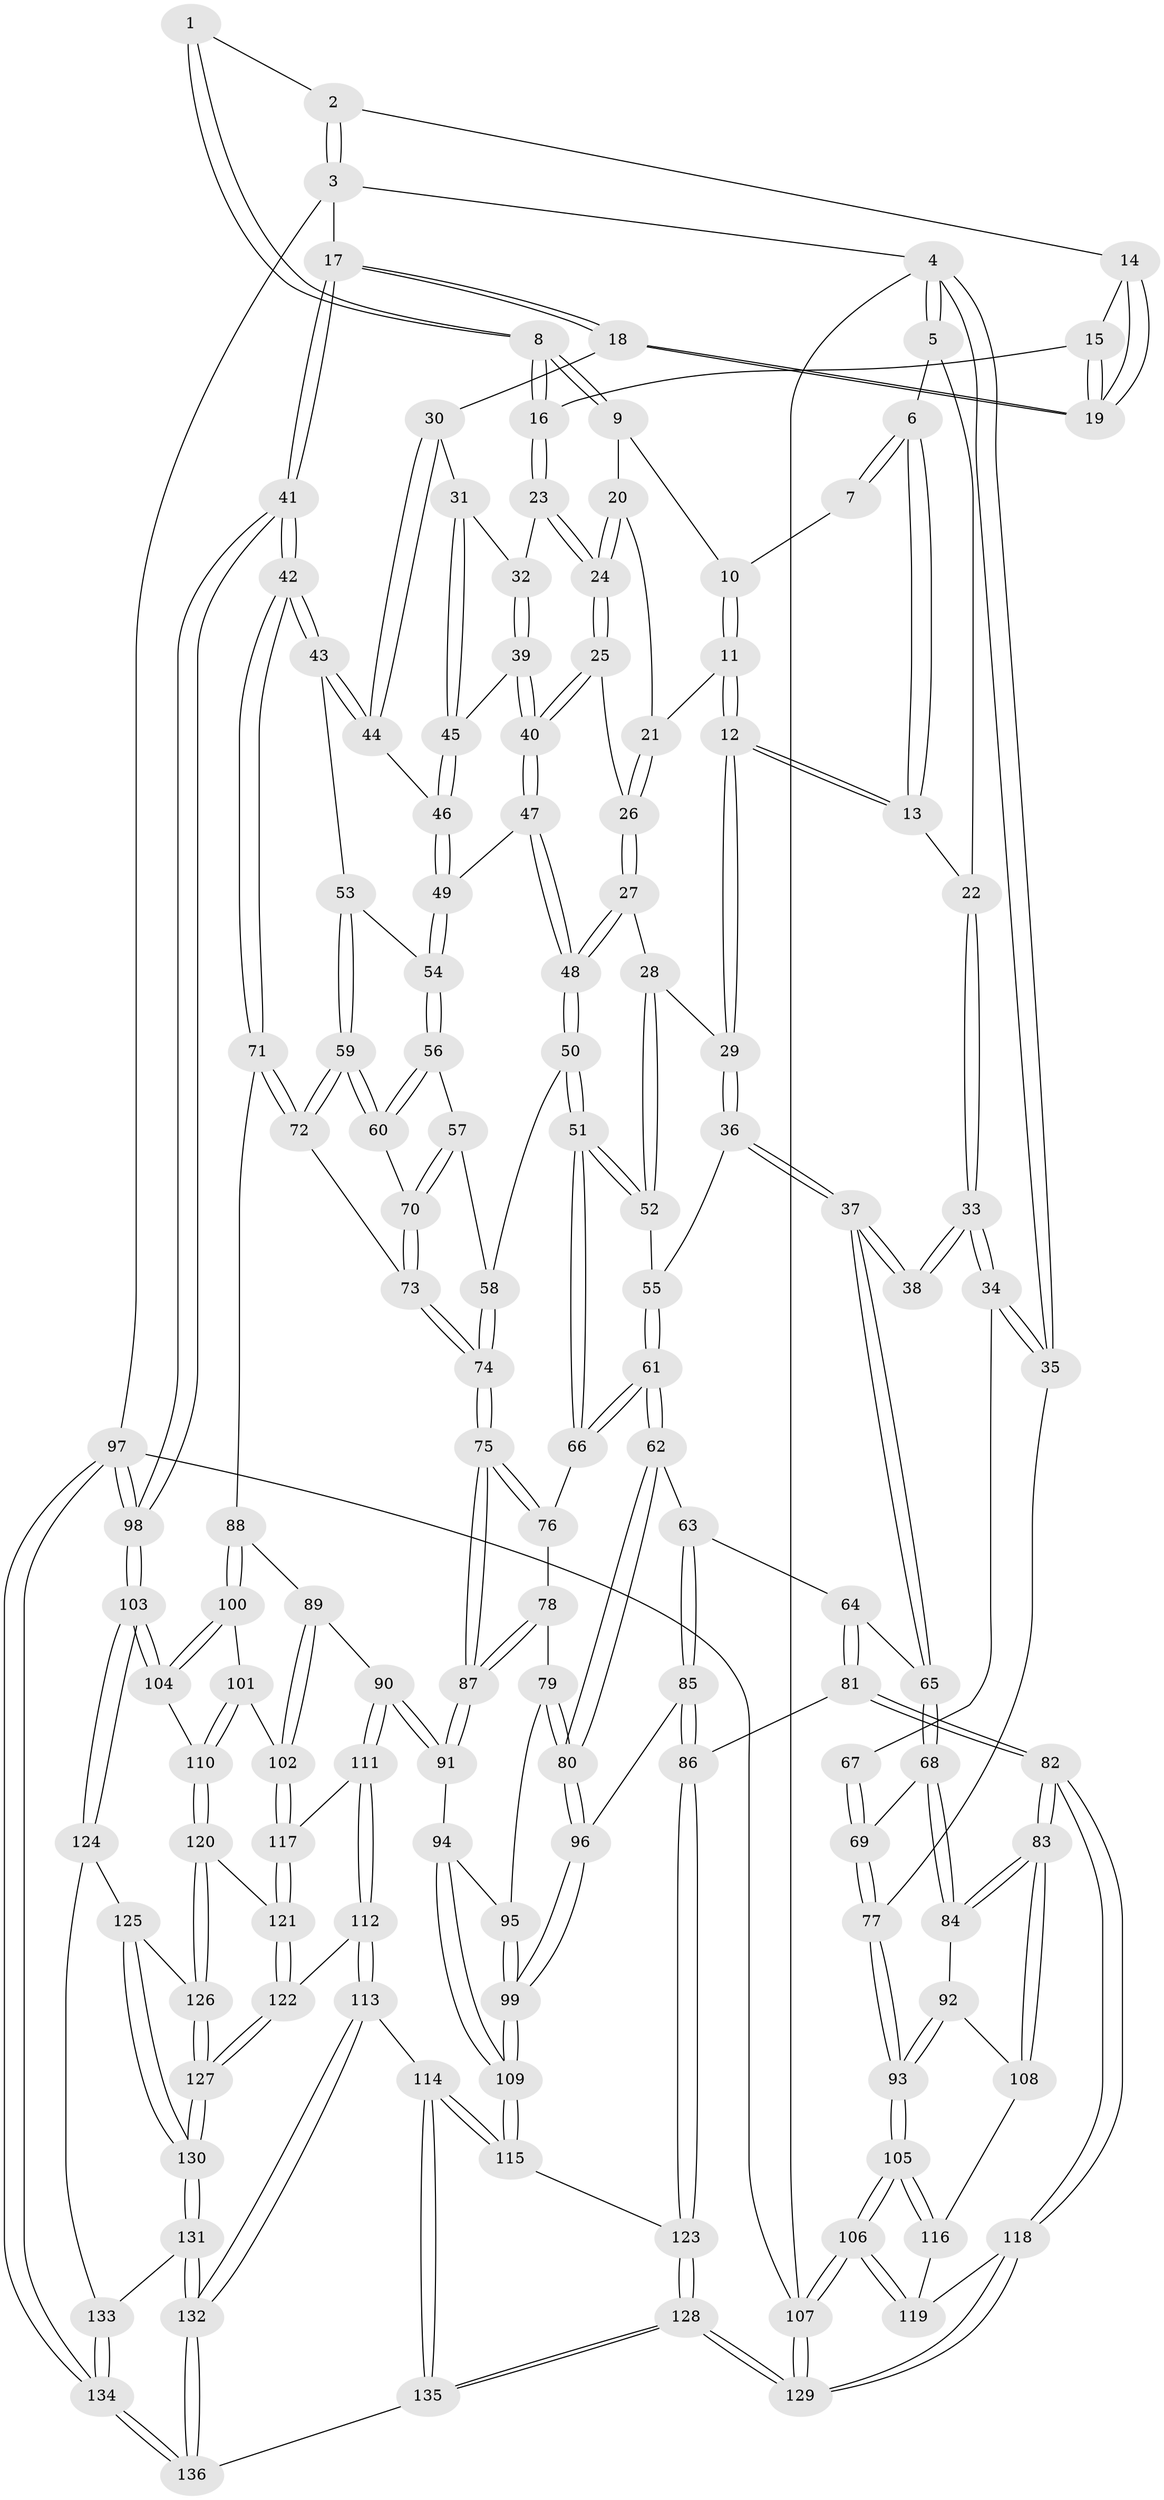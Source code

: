 // coarse degree distribution, {4: 0.225, 3: 0.25, 2: 0.125, 6: 0.2, 5: 0.125, 1: 0.05, 11: 0.025}
// Generated by graph-tools (version 1.1) at 2025/06/03/04/25 22:06:33]
// undirected, 136 vertices, 337 edges
graph export_dot {
graph [start="1"]
  node [color=gray90,style=filled];
  1 [pos="+0.880691147394494+0"];
  2 [pos="+1+0"];
  3 [pos="+1+0"];
  4 [pos="+0+0"];
  5 [pos="+0.055944967946709015+0"];
  6 [pos="+0.0825507542179878+0"];
  7 [pos="+0.5666206423837791+0"];
  8 [pos="+0.7764503768584105+0.09571073110599101"];
  9 [pos="+0.6913124145915722+0.06963270036209489"];
  10 [pos="+0.5667474911922719+0"];
  11 [pos="+0.504505177297747+0.10576695526337807"];
  12 [pos="+0.3595418507391419+0.22415513461045228"];
  13 [pos="+0.2873333023363071+0.1208784085444908"];
  14 [pos="+0.9236299571908362+0.05828602684091892"];
  15 [pos="+0.8486128807602948+0.13006140769644664"];
  16 [pos="+0.8048944528272014+0.1482419943944518"];
  17 [pos="+1+0.21929005496948561"];
  18 [pos="+1+0.18791138282632516"];
  19 [pos="+1+0.17913199200038418"];
  20 [pos="+0.6328591515960922+0.12592678348534234"];
  21 [pos="+0.5524259969922429+0.12327915200639637"];
  22 [pos="+0.08020537879812785+0.18932400908315447"];
  23 [pos="+0.7998994319092938+0.17427480594437977"];
  24 [pos="+0.689800513955316+0.21561132515006054"];
  25 [pos="+0.6667373771145877+0.24875074814521828"];
  26 [pos="+0.6335120436388958+0.2717006158222875"];
  27 [pos="+0.6223995339329947+0.28673750865743464"];
  28 [pos="+0.48507814035959634+0.27128200093852595"];
  29 [pos="+0.35936652695383947+0.2331032523995479"];
  30 [pos="+0.9561695613322689+0.22127754191528218"];
  31 [pos="+0.8605204910575984+0.23324738182665908"];
  32 [pos="+0.8041101322735952+0.18212166890611708"];
  33 [pos="+0.05445906548865412+0.2376342249530324"];
  34 [pos="+0+0.3081480674227918"];
  35 [pos="+0+0.3120931922000737"];
  36 [pos="+0.3353892648518478+0.28798398420783544"];
  37 [pos="+0.27316181421297936+0.3303538654423554"];
  38 [pos="+0.2544094994659177+0.33309280102616756"];
  39 [pos="+0.7692629314301633+0.3144142300412908"];
  40 [pos="+0.7649039633057927+0.3237762179677651"];
  41 [pos="+1+0.45071030612770685"];
  42 [pos="+1+0.45262924021455175"];
  43 [pos="+1+0.38962645587131445"];
  44 [pos="+0.9308515322629487+0.33984130581891414"];
  45 [pos="+0.8687415311541201+0.2812344740477012"];
  46 [pos="+0.8839990664514455+0.3260026868302278"];
  47 [pos="+0.767828982976898+0.36001371695731615"];
  48 [pos="+0.6440587960792429+0.39510872023045185"];
  49 [pos="+0.8085667759152981+0.3863054730977784"];
  50 [pos="+0.6361539678072795+0.41331821223201526"];
  51 [pos="+0.6102298124007627+0.44221084938074845"];
  52 [pos="+0.5768436505770025+0.4198502288806609"];
  53 [pos="+0.8855132178060798+0.4352075778646232"];
  54 [pos="+0.8150144668865489+0.4136987513146183"];
  55 [pos="+0.3778190370375247+0.34857219713424203"];
  56 [pos="+0.8075282939404572+0.43532536932836813"];
  57 [pos="+0.8034308005964426+0.43950864192974914"];
  58 [pos="+0.7485055017468372+0.46952827968140054"];
  59 [pos="+0.8977296648239693+0.528932594425868"];
  60 [pos="+0.8540615721701621+0.5083240845815412"];
  61 [pos="+0.454085865803886+0.533194527274634"];
  62 [pos="+0.44984017867160525+0.5453093982532635"];
  63 [pos="+0.3359927386063631+0.5403634480537943"];
  64 [pos="+0.2741583504081383+0.5326240063332297"];
  65 [pos="+0.2677519130166713+0.5215150959605117"];
  66 [pos="+0.60364830372687+0.4645622319722437"];
  67 [pos="+0.17382420410174743+0.38732878463786324"];
  68 [pos="+0.11203712359256632+0.5393071485136679"];
  69 [pos="+0.0865916219840481+0.5051871177351432"];
  70 [pos="+0.7942345272395649+0.5333420980994151"];
  71 [pos="+0.9416955343224509+0.5675002859423729"];
  72 [pos="+0.9164553499986936+0.5495956431782395"];
  73 [pos="+0.7693019252138037+0.5649622896920496"];
  74 [pos="+0.7298665080727955+0.5935177135494316"];
  75 [pos="+0.7274180688790088+0.5969723488235269"];
  76 [pos="+0.6121685916051823+0.48012840204615137"];
  77 [pos="+0+0.46191422014547995"];
  78 [pos="+0.5869758123755582+0.5976076004384437"];
  79 [pos="+0.5797966192255833+0.6045831107826081"];
  80 [pos="+0.45341006702280223+0.57949700247607"];
  81 [pos="+0.24697804086171352+0.7309491382735401"];
  82 [pos="+0.22224744686802153+0.7349300767730915"];
  83 [pos="+0.1397567123099035+0.6623680208359244"];
  84 [pos="+0.12549523989826375+0.6194921132186885"];
  85 [pos="+0.33927348360540877+0.7074797053965752"];
  86 [pos="+0.24798681384719154+0.7312122202681479"];
  87 [pos="+0.7275139460918276+0.6056075318298572"];
  88 [pos="+0.9396320917742089+0.5712919794357437"];
  89 [pos="+0.8336560052444458+0.6207649942647292"];
  90 [pos="+0.7368837589740344+0.626704595767298"];
  91 [pos="+0.7303819493420949+0.6201411761272098"];
  92 [pos="+0+0.6089777610719511"];
  93 [pos="+0+0.5573676677632804"];
  94 [pos="+0.6776555196797297+0.6548868955321943"];
  95 [pos="+0.5871801919891182+0.6391295741864108"];
  96 [pos="+0.4318633419395042+0.6868757876650319"];
  97 [pos="+1+1"];
  98 [pos="+1+0.7833059830820766"];
  99 [pos="+0.5132193370280761+0.7607088567169986"];
  100 [pos="+0.934100084133939+0.6205692294650678"];
  101 [pos="+0.8973795443049184+0.6834677327721689"];
  102 [pos="+0.8773961667004913+0.6931755186334224"];
  103 [pos="+1+0.7842551345413722"];
  104 [pos="+1+0.7549872874449493"];
  105 [pos="+0+0.9545080877980402"];
  106 [pos="+0+0.9911733598868834"];
  107 [pos="+0+1"];
  108 [pos="+0.05746980909045204+0.6797395676744151"];
  109 [pos="+0.5536469259343465+0.8214497651261399"];
  110 [pos="+0.9816236753859904+0.7616967595758978"];
  111 [pos="+0.7693768839349775+0.7100179598108884"];
  112 [pos="+0.7339491309264556+0.8092001011862485"];
  113 [pos="+0.6199818046362192+0.8734890697597935"];
  114 [pos="+0.6046732674264229+0.8768675112454354"];
  115 [pos="+0.558229984342479+0.8369776874190327"];
  116 [pos="+0.04359916175978007+0.6952336667017723"];
  117 [pos="+0.8499127416413115+0.7220732091562567"];
  118 [pos="+0.20804298990457204+0.7522395173196508"];
  119 [pos="+0.05439720960202401+0.7900773110586319"];
  120 [pos="+0.9374960234064124+0.787151338934715"];
  121 [pos="+0.8726493616778694+0.7627701593176186"];
  122 [pos="+0.8169750244614314+0.8394402666224732"];
  123 [pos="+0.3651964040119501+0.9249583518729575"];
  124 [pos="+0.9610938472611447+0.891092786254212"];
  125 [pos="+0.9548658705955709+0.883282466985224"];
  126 [pos="+0.9273791396412243+0.8198262192050264"];
  127 [pos="+0.8446689792396308+0.8716566662774871"];
  128 [pos="+0.20638035740114666+1"];
  129 [pos="+0+1"];
  130 [pos="+0.8457523824055995+0.8773682674611266"];
  131 [pos="+0.8466324378146859+0.9660336202997647"];
  132 [pos="+0.84250166407871+0.9736477536674266"];
  133 [pos="+0.9471655675670436+0.9298540932607132"];
  134 [pos="+1+1"];
  135 [pos="+0.6040141580480135+1"];
  136 [pos="+0.8406854101218816+1"];
  1 -- 2;
  1 -- 8;
  1 -- 8;
  2 -- 3;
  2 -- 3;
  2 -- 14;
  3 -- 4;
  3 -- 17;
  3 -- 97;
  4 -- 5;
  4 -- 5;
  4 -- 35;
  4 -- 35;
  4 -- 107;
  5 -- 6;
  5 -- 22;
  6 -- 7;
  6 -- 7;
  6 -- 13;
  6 -- 13;
  7 -- 10;
  8 -- 9;
  8 -- 9;
  8 -- 16;
  8 -- 16;
  9 -- 10;
  9 -- 20;
  10 -- 11;
  10 -- 11;
  11 -- 12;
  11 -- 12;
  11 -- 21;
  12 -- 13;
  12 -- 13;
  12 -- 29;
  12 -- 29;
  13 -- 22;
  14 -- 15;
  14 -- 19;
  14 -- 19;
  15 -- 16;
  15 -- 19;
  15 -- 19;
  16 -- 23;
  16 -- 23;
  17 -- 18;
  17 -- 18;
  17 -- 41;
  17 -- 41;
  18 -- 19;
  18 -- 19;
  18 -- 30;
  20 -- 21;
  20 -- 24;
  20 -- 24;
  21 -- 26;
  21 -- 26;
  22 -- 33;
  22 -- 33;
  23 -- 24;
  23 -- 24;
  23 -- 32;
  24 -- 25;
  24 -- 25;
  25 -- 26;
  25 -- 40;
  25 -- 40;
  26 -- 27;
  26 -- 27;
  27 -- 28;
  27 -- 48;
  27 -- 48;
  28 -- 29;
  28 -- 52;
  28 -- 52;
  29 -- 36;
  29 -- 36;
  30 -- 31;
  30 -- 44;
  30 -- 44;
  31 -- 32;
  31 -- 45;
  31 -- 45;
  32 -- 39;
  32 -- 39;
  33 -- 34;
  33 -- 34;
  33 -- 38;
  33 -- 38;
  34 -- 35;
  34 -- 35;
  34 -- 67;
  35 -- 77;
  36 -- 37;
  36 -- 37;
  36 -- 55;
  37 -- 38;
  37 -- 38;
  37 -- 65;
  37 -- 65;
  39 -- 40;
  39 -- 40;
  39 -- 45;
  40 -- 47;
  40 -- 47;
  41 -- 42;
  41 -- 42;
  41 -- 98;
  41 -- 98;
  42 -- 43;
  42 -- 43;
  42 -- 71;
  42 -- 71;
  43 -- 44;
  43 -- 44;
  43 -- 53;
  44 -- 46;
  45 -- 46;
  45 -- 46;
  46 -- 49;
  46 -- 49;
  47 -- 48;
  47 -- 48;
  47 -- 49;
  48 -- 50;
  48 -- 50;
  49 -- 54;
  49 -- 54;
  50 -- 51;
  50 -- 51;
  50 -- 58;
  51 -- 52;
  51 -- 52;
  51 -- 66;
  51 -- 66;
  52 -- 55;
  53 -- 54;
  53 -- 59;
  53 -- 59;
  54 -- 56;
  54 -- 56;
  55 -- 61;
  55 -- 61;
  56 -- 57;
  56 -- 60;
  56 -- 60;
  57 -- 58;
  57 -- 70;
  57 -- 70;
  58 -- 74;
  58 -- 74;
  59 -- 60;
  59 -- 60;
  59 -- 72;
  59 -- 72;
  60 -- 70;
  61 -- 62;
  61 -- 62;
  61 -- 66;
  61 -- 66;
  62 -- 63;
  62 -- 80;
  62 -- 80;
  63 -- 64;
  63 -- 85;
  63 -- 85;
  64 -- 65;
  64 -- 81;
  64 -- 81;
  65 -- 68;
  65 -- 68;
  66 -- 76;
  67 -- 69;
  67 -- 69;
  68 -- 69;
  68 -- 84;
  68 -- 84;
  69 -- 77;
  69 -- 77;
  70 -- 73;
  70 -- 73;
  71 -- 72;
  71 -- 72;
  71 -- 88;
  72 -- 73;
  73 -- 74;
  73 -- 74;
  74 -- 75;
  74 -- 75;
  75 -- 76;
  75 -- 76;
  75 -- 87;
  75 -- 87;
  76 -- 78;
  77 -- 93;
  77 -- 93;
  78 -- 79;
  78 -- 87;
  78 -- 87;
  79 -- 80;
  79 -- 80;
  79 -- 95;
  80 -- 96;
  80 -- 96;
  81 -- 82;
  81 -- 82;
  81 -- 86;
  82 -- 83;
  82 -- 83;
  82 -- 118;
  82 -- 118;
  83 -- 84;
  83 -- 84;
  83 -- 108;
  83 -- 108;
  84 -- 92;
  85 -- 86;
  85 -- 86;
  85 -- 96;
  86 -- 123;
  86 -- 123;
  87 -- 91;
  87 -- 91;
  88 -- 89;
  88 -- 100;
  88 -- 100;
  89 -- 90;
  89 -- 102;
  89 -- 102;
  90 -- 91;
  90 -- 91;
  90 -- 111;
  90 -- 111;
  91 -- 94;
  92 -- 93;
  92 -- 93;
  92 -- 108;
  93 -- 105;
  93 -- 105;
  94 -- 95;
  94 -- 109;
  94 -- 109;
  95 -- 99;
  95 -- 99;
  96 -- 99;
  96 -- 99;
  97 -- 98;
  97 -- 98;
  97 -- 134;
  97 -- 134;
  97 -- 107;
  98 -- 103;
  98 -- 103;
  99 -- 109;
  99 -- 109;
  100 -- 101;
  100 -- 104;
  100 -- 104;
  101 -- 102;
  101 -- 110;
  101 -- 110;
  102 -- 117;
  102 -- 117;
  103 -- 104;
  103 -- 104;
  103 -- 124;
  103 -- 124;
  104 -- 110;
  105 -- 106;
  105 -- 106;
  105 -- 116;
  105 -- 116;
  106 -- 107;
  106 -- 107;
  106 -- 119;
  106 -- 119;
  107 -- 129;
  107 -- 129;
  108 -- 116;
  109 -- 115;
  109 -- 115;
  110 -- 120;
  110 -- 120;
  111 -- 112;
  111 -- 112;
  111 -- 117;
  112 -- 113;
  112 -- 113;
  112 -- 122;
  113 -- 114;
  113 -- 132;
  113 -- 132;
  114 -- 115;
  114 -- 115;
  114 -- 135;
  114 -- 135;
  115 -- 123;
  116 -- 119;
  117 -- 121;
  117 -- 121;
  118 -- 119;
  118 -- 129;
  118 -- 129;
  120 -- 121;
  120 -- 126;
  120 -- 126;
  121 -- 122;
  121 -- 122;
  122 -- 127;
  122 -- 127;
  123 -- 128;
  123 -- 128;
  124 -- 125;
  124 -- 133;
  125 -- 126;
  125 -- 130;
  125 -- 130;
  126 -- 127;
  126 -- 127;
  127 -- 130;
  127 -- 130;
  128 -- 129;
  128 -- 129;
  128 -- 135;
  128 -- 135;
  130 -- 131;
  130 -- 131;
  131 -- 132;
  131 -- 132;
  131 -- 133;
  132 -- 136;
  132 -- 136;
  133 -- 134;
  133 -- 134;
  134 -- 136;
  134 -- 136;
  135 -- 136;
}
